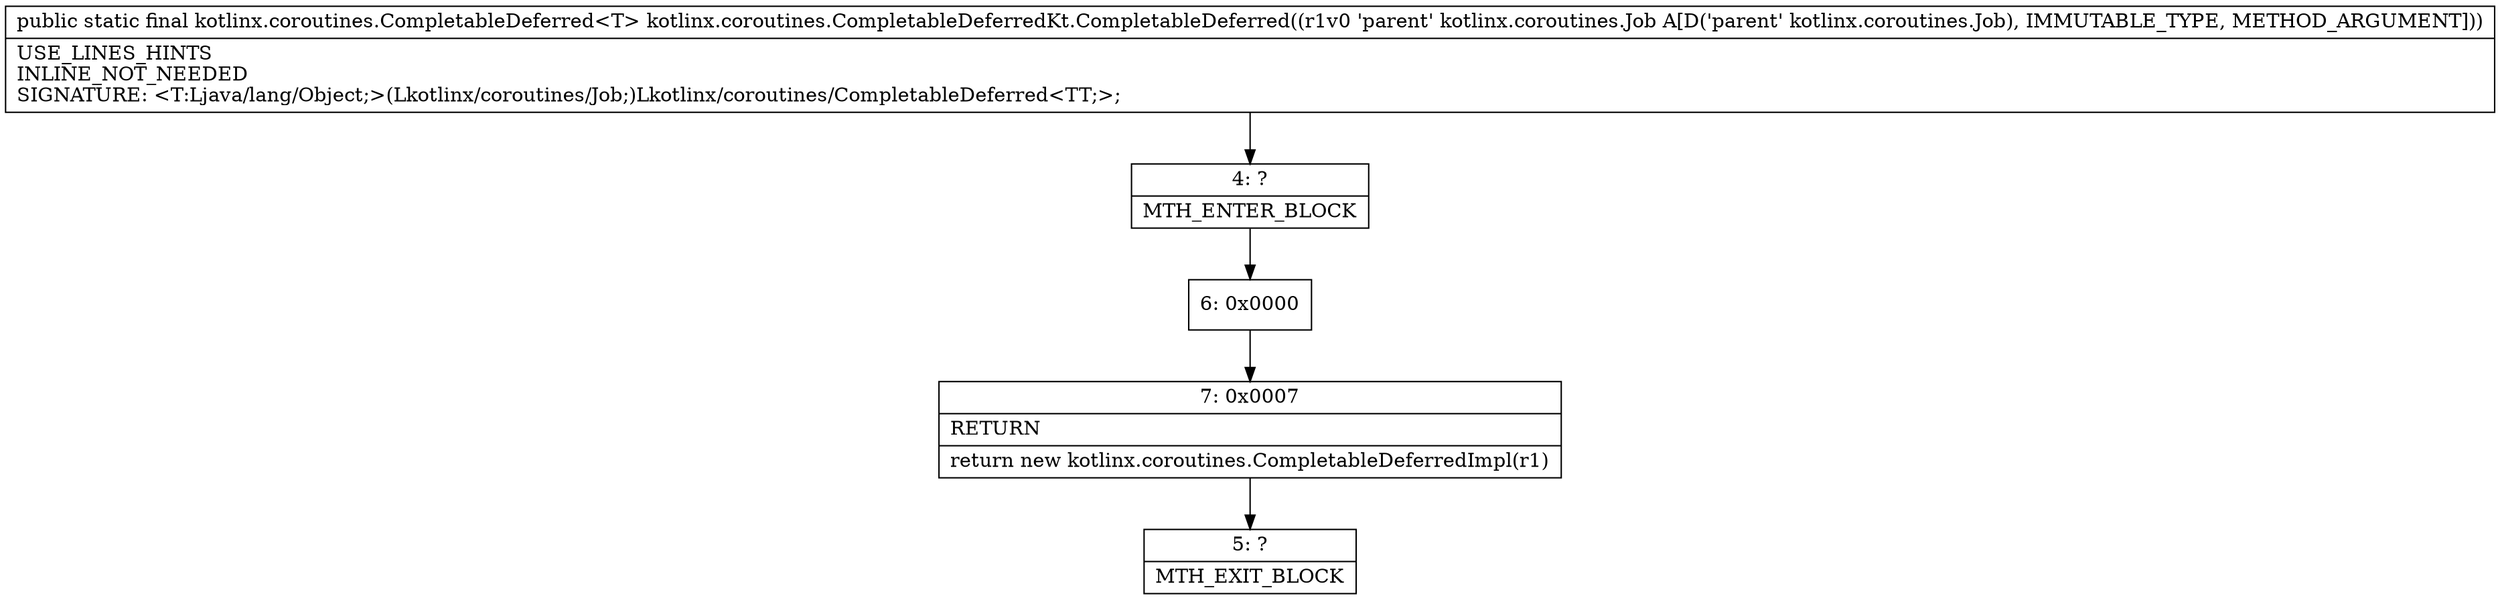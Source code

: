 digraph "CFG forkotlinx.coroutines.CompletableDeferredKt.CompletableDeferred(Lkotlinx\/coroutines\/Job;)Lkotlinx\/coroutines\/CompletableDeferred;" {
Node_4 [shape=record,label="{4\:\ ?|MTH_ENTER_BLOCK\l}"];
Node_6 [shape=record,label="{6\:\ 0x0000}"];
Node_7 [shape=record,label="{7\:\ 0x0007|RETURN\l|return new kotlinx.coroutines.CompletableDeferredImpl(r1)\l}"];
Node_5 [shape=record,label="{5\:\ ?|MTH_EXIT_BLOCK\l}"];
MethodNode[shape=record,label="{public static final kotlinx.coroutines.CompletableDeferred\<T\> kotlinx.coroutines.CompletableDeferredKt.CompletableDeferred((r1v0 'parent' kotlinx.coroutines.Job A[D('parent' kotlinx.coroutines.Job), IMMUTABLE_TYPE, METHOD_ARGUMENT]))  | USE_LINES_HINTS\lINLINE_NOT_NEEDED\lSIGNATURE: \<T:Ljava\/lang\/Object;\>(Lkotlinx\/coroutines\/Job;)Lkotlinx\/coroutines\/CompletableDeferred\<TT;\>;\l}"];
MethodNode -> Node_4;Node_4 -> Node_6;
Node_6 -> Node_7;
Node_7 -> Node_5;
}

